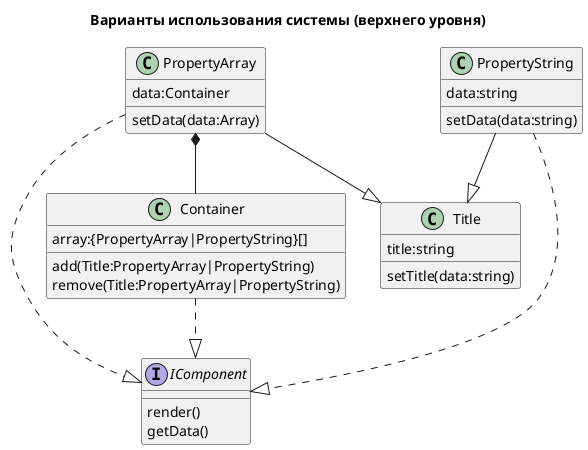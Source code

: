 @startuml
title Варианты использования системы (верхнего уровня)


interface "IComponent" as IComponent{
    render()
    getData()
}
class "Title" as Title{
    title:string
    setTitle(data:string)
}

class "PropertyArray" as PropertyArray{
    data:Container
    setData(data:Array)
}
PropertyArray --|> Title
PropertyArray *-- Container
PropertyArray ..|> IComponent
class "PropertyString" as PropertyString{
    data:string
    setData(data:string)
}
PropertyString --|> Title
PropertyString ..|> IComponent

class "Container" as Container{
    array:{PropertyArray|PropertyString}[]
    add(Title:PropertyArray|PropertyString)
    remove(Title:PropertyArray|PropertyString)
}
Container ..|> IComponent





@enduml
